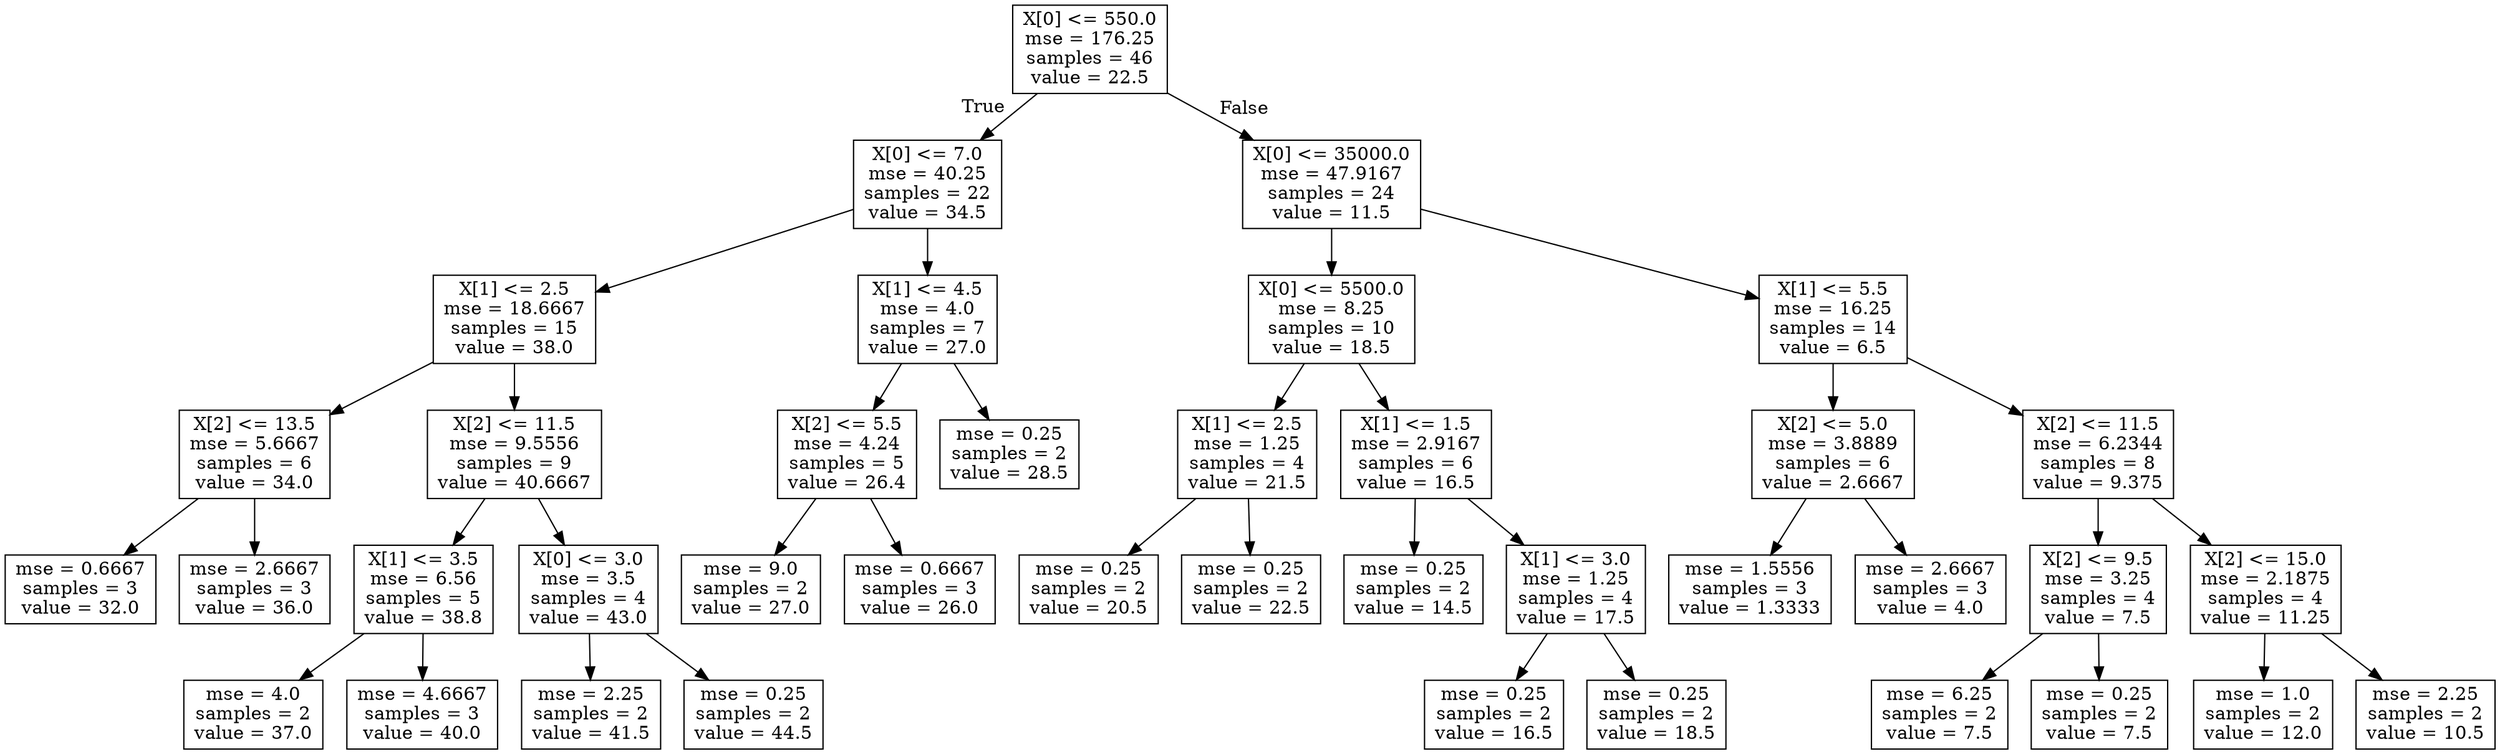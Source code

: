digraph Tree {
node [shape=box] ;
0 [label="X[0] <= 550.0\nmse = 176.25\nsamples = 46\nvalue = 22.5"] ;
1 [label="X[0] <= 7.0\nmse = 40.25\nsamples = 22\nvalue = 34.5"] ;
0 -> 1 [labeldistance=2.5, labelangle=45, headlabel="True"] ;
2 [label="X[1] <= 2.5\nmse = 18.6667\nsamples = 15\nvalue = 38.0"] ;
1 -> 2 ;
3 [label="X[2] <= 13.5\nmse = 5.6667\nsamples = 6\nvalue = 34.0"] ;
2 -> 3 ;
4 [label="mse = 0.6667\nsamples = 3\nvalue = 32.0"] ;
3 -> 4 ;
5 [label="mse = 2.6667\nsamples = 3\nvalue = 36.0"] ;
3 -> 5 ;
6 [label="X[2] <= 11.5\nmse = 9.5556\nsamples = 9\nvalue = 40.6667"] ;
2 -> 6 ;
7 [label="X[1] <= 3.5\nmse = 6.56\nsamples = 5\nvalue = 38.8"] ;
6 -> 7 ;
8 [label="mse = 4.0\nsamples = 2\nvalue = 37.0"] ;
7 -> 8 ;
9 [label="mse = 4.6667\nsamples = 3\nvalue = 40.0"] ;
7 -> 9 ;
10 [label="X[0] <= 3.0\nmse = 3.5\nsamples = 4\nvalue = 43.0"] ;
6 -> 10 ;
11 [label="mse = 2.25\nsamples = 2\nvalue = 41.5"] ;
10 -> 11 ;
12 [label="mse = 0.25\nsamples = 2\nvalue = 44.5"] ;
10 -> 12 ;
13 [label="X[1] <= 4.5\nmse = 4.0\nsamples = 7\nvalue = 27.0"] ;
1 -> 13 ;
14 [label="X[2] <= 5.5\nmse = 4.24\nsamples = 5\nvalue = 26.4"] ;
13 -> 14 ;
15 [label="mse = 9.0\nsamples = 2\nvalue = 27.0"] ;
14 -> 15 ;
16 [label="mse = 0.6667\nsamples = 3\nvalue = 26.0"] ;
14 -> 16 ;
17 [label="mse = 0.25\nsamples = 2\nvalue = 28.5"] ;
13 -> 17 ;
18 [label="X[0] <= 35000.0\nmse = 47.9167\nsamples = 24\nvalue = 11.5"] ;
0 -> 18 [labeldistance=2.5, labelangle=-45, headlabel="False"] ;
19 [label="X[0] <= 5500.0\nmse = 8.25\nsamples = 10\nvalue = 18.5"] ;
18 -> 19 ;
20 [label="X[1] <= 2.5\nmse = 1.25\nsamples = 4\nvalue = 21.5"] ;
19 -> 20 ;
21 [label="mse = 0.25\nsamples = 2\nvalue = 20.5"] ;
20 -> 21 ;
22 [label="mse = 0.25\nsamples = 2\nvalue = 22.5"] ;
20 -> 22 ;
23 [label="X[1] <= 1.5\nmse = 2.9167\nsamples = 6\nvalue = 16.5"] ;
19 -> 23 ;
24 [label="mse = 0.25\nsamples = 2\nvalue = 14.5"] ;
23 -> 24 ;
25 [label="X[1] <= 3.0\nmse = 1.25\nsamples = 4\nvalue = 17.5"] ;
23 -> 25 ;
26 [label="mse = 0.25\nsamples = 2\nvalue = 16.5"] ;
25 -> 26 ;
27 [label="mse = 0.25\nsamples = 2\nvalue = 18.5"] ;
25 -> 27 ;
28 [label="X[1] <= 5.5\nmse = 16.25\nsamples = 14\nvalue = 6.5"] ;
18 -> 28 ;
29 [label="X[2] <= 5.0\nmse = 3.8889\nsamples = 6\nvalue = 2.6667"] ;
28 -> 29 ;
30 [label="mse = 1.5556\nsamples = 3\nvalue = 1.3333"] ;
29 -> 30 ;
31 [label="mse = 2.6667\nsamples = 3\nvalue = 4.0"] ;
29 -> 31 ;
32 [label="X[2] <= 11.5\nmse = 6.2344\nsamples = 8\nvalue = 9.375"] ;
28 -> 32 ;
33 [label="X[2] <= 9.5\nmse = 3.25\nsamples = 4\nvalue = 7.5"] ;
32 -> 33 ;
34 [label="mse = 6.25\nsamples = 2\nvalue = 7.5"] ;
33 -> 34 ;
35 [label="mse = 0.25\nsamples = 2\nvalue = 7.5"] ;
33 -> 35 ;
36 [label="X[2] <= 15.0\nmse = 2.1875\nsamples = 4\nvalue = 11.25"] ;
32 -> 36 ;
37 [label="mse = 1.0\nsamples = 2\nvalue = 12.0"] ;
36 -> 37 ;
38 [label="mse = 2.25\nsamples = 2\nvalue = 10.5"] ;
36 -> 38 ;
}